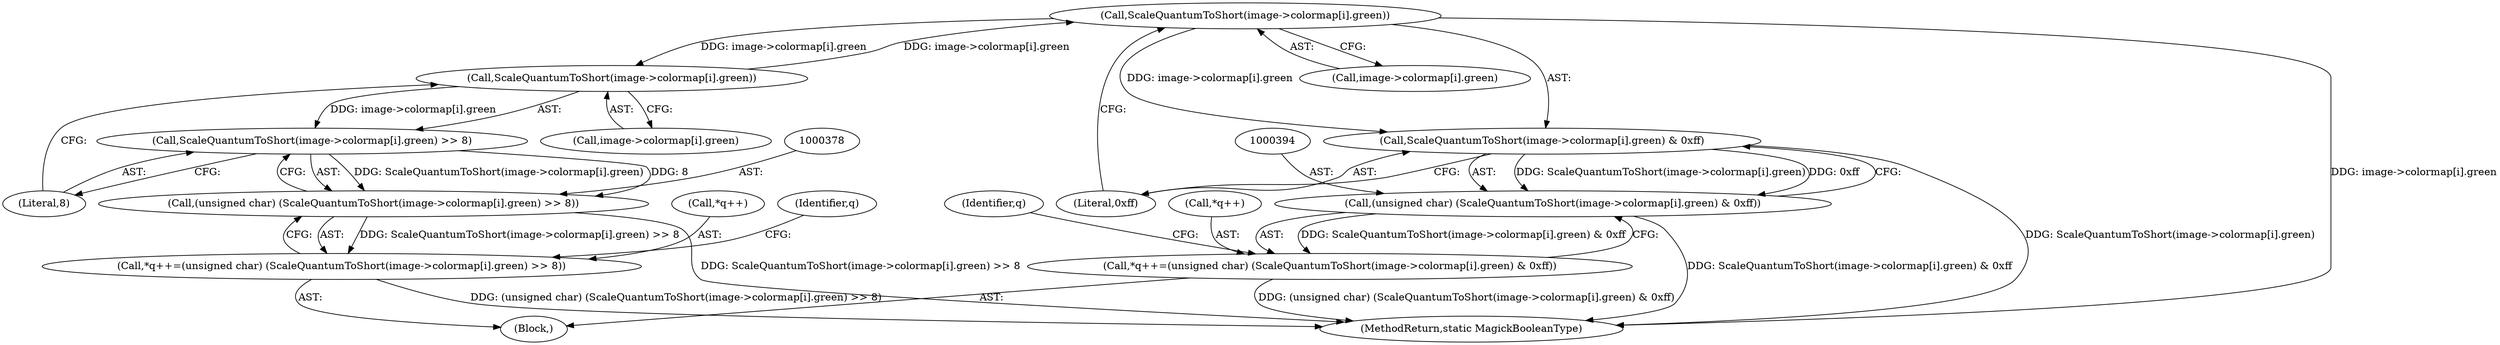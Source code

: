 digraph "0_ImageMagick_6233ef75bb973745ab1092b59aea8fe316f09074@pointer" {
"1000396" [label="(Call,ScaleQuantumToShort(image->colormap[i].green))"];
"1000380" [label="(Call,ScaleQuantumToShort(image->colormap[i].green))"];
"1000396" [label="(Call,ScaleQuantumToShort(image->colormap[i].green))"];
"1000379" [label="(Call,ScaleQuantumToShort(image->colormap[i].green) >> 8)"];
"1000377" [label="(Call,(unsigned char) (ScaleQuantumToShort(image->colormap[i].green) >> 8))"];
"1000373" [label="(Call,*q++=(unsigned char) (ScaleQuantumToShort(image->colormap[i].green) >> 8))"];
"1000395" [label="(Call,ScaleQuantumToShort(image->colormap[i].green) & 0xff)"];
"1000393" [label="(Call,(unsigned char) (ScaleQuantumToShort(image->colormap[i].green) & 0xff))"];
"1000389" [label="(Call,*q++=(unsigned char) (ScaleQuantumToShort(image->colormap[i].green) & 0xff))"];
"1000388" [label="(Literal,8)"];
"1000395" [label="(Call,ScaleQuantumToShort(image->colormap[i].green) & 0xff)"];
"1000373" [label="(Call,*q++=(unsigned char) (ScaleQuantumToShort(image->colormap[i].green) >> 8))"];
"1000374" [label="(Call,*q++)"];
"1000340" [label="(Block,)"];
"1000396" [label="(Call,ScaleQuantumToShort(image->colormap[i].green))"];
"1000397" [label="(Call,image->colormap[i].green)"];
"1000392" [label="(Identifier,q)"];
"1000408" [label="(Identifier,q)"];
"1000390" [label="(Call,*q++)"];
"1000561" [label="(MethodReturn,static MagickBooleanType)"];
"1000380" [label="(Call,ScaleQuantumToShort(image->colormap[i].green))"];
"1000377" [label="(Call,(unsigned char) (ScaleQuantumToShort(image->colormap[i].green) >> 8))"];
"1000381" [label="(Call,image->colormap[i].green)"];
"1000404" [label="(Literal,0xff)"];
"1000379" [label="(Call,ScaleQuantumToShort(image->colormap[i].green) >> 8)"];
"1000389" [label="(Call,*q++=(unsigned char) (ScaleQuantumToShort(image->colormap[i].green) & 0xff))"];
"1000393" [label="(Call,(unsigned char) (ScaleQuantumToShort(image->colormap[i].green) & 0xff))"];
"1000396" -> "1000395"  [label="AST: "];
"1000396" -> "1000397"  [label="CFG: "];
"1000397" -> "1000396"  [label="AST: "];
"1000404" -> "1000396"  [label="CFG: "];
"1000396" -> "1000561"  [label="DDG: image->colormap[i].green"];
"1000396" -> "1000380"  [label="DDG: image->colormap[i].green"];
"1000396" -> "1000395"  [label="DDG: image->colormap[i].green"];
"1000380" -> "1000396"  [label="DDG: image->colormap[i].green"];
"1000380" -> "1000379"  [label="AST: "];
"1000380" -> "1000381"  [label="CFG: "];
"1000381" -> "1000380"  [label="AST: "];
"1000388" -> "1000380"  [label="CFG: "];
"1000380" -> "1000379"  [label="DDG: image->colormap[i].green"];
"1000379" -> "1000377"  [label="AST: "];
"1000379" -> "1000388"  [label="CFG: "];
"1000388" -> "1000379"  [label="AST: "];
"1000377" -> "1000379"  [label="CFG: "];
"1000379" -> "1000377"  [label="DDG: ScaleQuantumToShort(image->colormap[i].green)"];
"1000379" -> "1000377"  [label="DDG: 8"];
"1000377" -> "1000373"  [label="AST: "];
"1000378" -> "1000377"  [label="AST: "];
"1000373" -> "1000377"  [label="CFG: "];
"1000377" -> "1000561"  [label="DDG: ScaleQuantumToShort(image->colormap[i].green) >> 8"];
"1000377" -> "1000373"  [label="DDG: ScaleQuantumToShort(image->colormap[i].green) >> 8"];
"1000373" -> "1000340"  [label="AST: "];
"1000374" -> "1000373"  [label="AST: "];
"1000392" -> "1000373"  [label="CFG: "];
"1000373" -> "1000561"  [label="DDG: (unsigned char) (ScaleQuantumToShort(image->colormap[i].green) >> 8)"];
"1000395" -> "1000393"  [label="AST: "];
"1000395" -> "1000404"  [label="CFG: "];
"1000404" -> "1000395"  [label="AST: "];
"1000393" -> "1000395"  [label="CFG: "];
"1000395" -> "1000561"  [label="DDG: ScaleQuantumToShort(image->colormap[i].green)"];
"1000395" -> "1000393"  [label="DDG: ScaleQuantumToShort(image->colormap[i].green)"];
"1000395" -> "1000393"  [label="DDG: 0xff"];
"1000393" -> "1000389"  [label="AST: "];
"1000394" -> "1000393"  [label="AST: "];
"1000389" -> "1000393"  [label="CFG: "];
"1000393" -> "1000561"  [label="DDG: ScaleQuantumToShort(image->colormap[i].green) & 0xff"];
"1000393" -> "1000389"  [label="DDG: ScaleQuantumToShort(image->colormap[i].green) & 0xff"];
"1000389" -> "1000340"  [label="AST: "];
"1000390" -> "1000389"  [label="AST: "];
"1000408" -> "1000389"  [label="CFG: "];
"1000389" -> "1000561"  [label="DDG: (unsigned char) (ScaleQuantumToShort(image->colormap[i].green) & 0xff)"];
}
